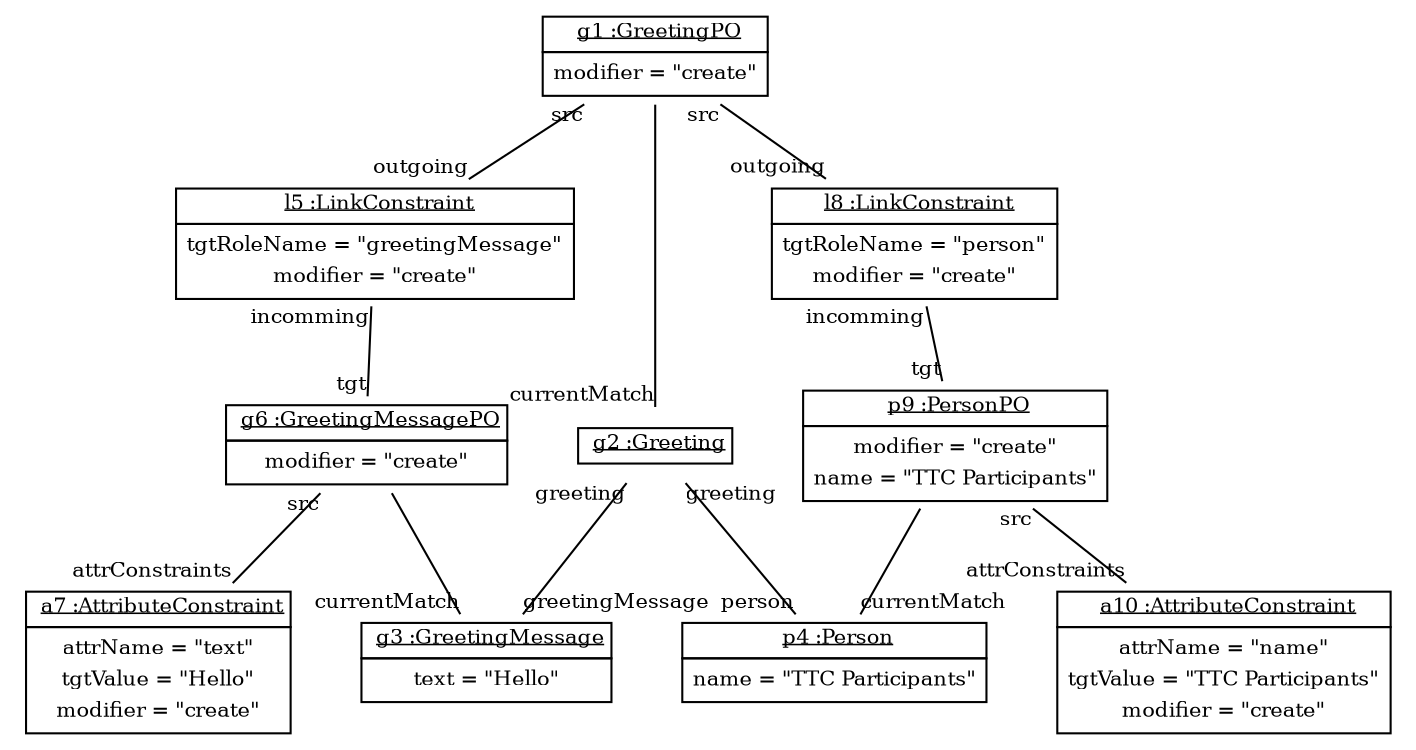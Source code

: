 graph ObjectDiagram {
   node [shape = none, fontsize = 10];
   edge [fontsize = 10];

g1 [label=<<table border='0' cellborder='1' cellspacing='0'> <tr> <td> <u>g1 :GreetingPO</u></td></tr><tr><td><table border='0' cellborder='0' cellspacing='0'><tr><td>modifier = "create"</td></tr></table></td></tr></table>>];
g2 [label=<<table border='0' cellborder='1' cellspacing='0'> <tr> <td> <u>g2 :Greeting</u></td></tr></table>>];
g3 [label=<<table border='0' cellborder='1' cellspacing='0'> <tr> <td> <u>g3 :GreetingMessage</u></td></tr><tr><td><table border='0' cellborder='0' cellspacing='0'><tr><td>text = "Hello"</td></tr></table></td></tr></table>>];
p4 [label=<<table border='0' cellborder='1' cellspacing='0'> <tr> <td> <u>p4 :Person</u></td></tr><tr><td><table border='0' cellborder='0' cellspacing='0'><tr><td>name = "TTC Participants"</td></tr></table></td></tr></table>>];
l5 [label=<<table border='0' cellborder='1' cellspacing='0'> <tr> <td> <u>l5 :LinkConstraint</u></td></tr><tr><td><table border='0' cellborder='0' cellspacing='0'><tr><td>tgtRoleName = "greetingMessage"</td></tr><tr><td>modifier = "create"</td></tr></table></td></tr></table>>];
g6 [label=<<table border='0' cellborder='1' cellspacing='0'> <tr> <td> <u>g6 :GreetingMessagePO</u></td></tr><tr><td><table border='0' cellborder='0' cellspacing='0'><tr><td>modifier = "create"</td></tr></table></td></tr></table>>];
a7 [label=<<table border='0' cellborder='1' cellspacing='0'> <tr> <td> <u>a7 :AttributeConstraint</u></td></tr><tr><td><table border='0' cellborder='0' cellspacing='0'><tr><td>attrName = "text"</td></tr><tr><td>tgtValue = "Hello"</td></tr><tr><td>modifier = "create"</td></tr></table></td></tr></table>>];
l8 [label=<<table border='0' cellborder='1' cellspacing='0'> <tr> <td> <u>l8 :LinkConstraint</u></td></tr><tr><td><table border='0' cellborder='0' cellspacing='0'><tr><td>tgtRoleName = "person"</td></tr><tr><td>modifier = "create"</td></tr></table></td></tr></table>>];
p9 [label=<<table border='0' cellborder='1' cellspacing='0'> <tr> <td> <u>p9 :PersonPO</u></td></tr><tr><td><table border='0' cellborder='0' cellspacing='0'><tr><td>modifier = "create"</td></tr><tr><td>name = "TTC Participants"</td></tr></table></td></tr></table>>];
a10 [label=<<table border='0' cellborder='1' cellspacing='0'> <tr> <td> <u>a10 :AttributeConstraint</u></td></tr><tr><td><table border='0' cellborder='0' cellspacing='0'><tr><td>attrName = "name"</td></tr><tr><td>tgtValue = "TTC Participants"</td></tr><tr><td>modifier = "create"</td></tr></table></td></tr></table>>];

g1 -- g2 [headlabel = "currentMatch" taillabel = ""];
g1 -- l5 [headlabel = "outgoing" taillabel = "src"];
g1 -- l8 [headlabel = "outgoing" taillabel = "src"];
g2 -- g3 [headlabel = "greetingMessage" taillabel = "greeting"];
g2 -- p4 [headlabel = "person" taillabel = "greeting"];
g6 -- a7 [headlabel = "attrConstraints" taillabel = "src"];
g6 -- g3 [headlabel = "currentMatch" taillabel = ""];
l5 -- g6 [headlabel = "tgt" taillabel = "incomming"];
l8 -- p9 [headlabel = "tgt" taillabel = "incomming"];
p9 -- a10 [headlabel = "attrConstraints" taillabel = "src"];
p9 -- p4 [headlabel = "currentMatch" taillabel = ""];
}
